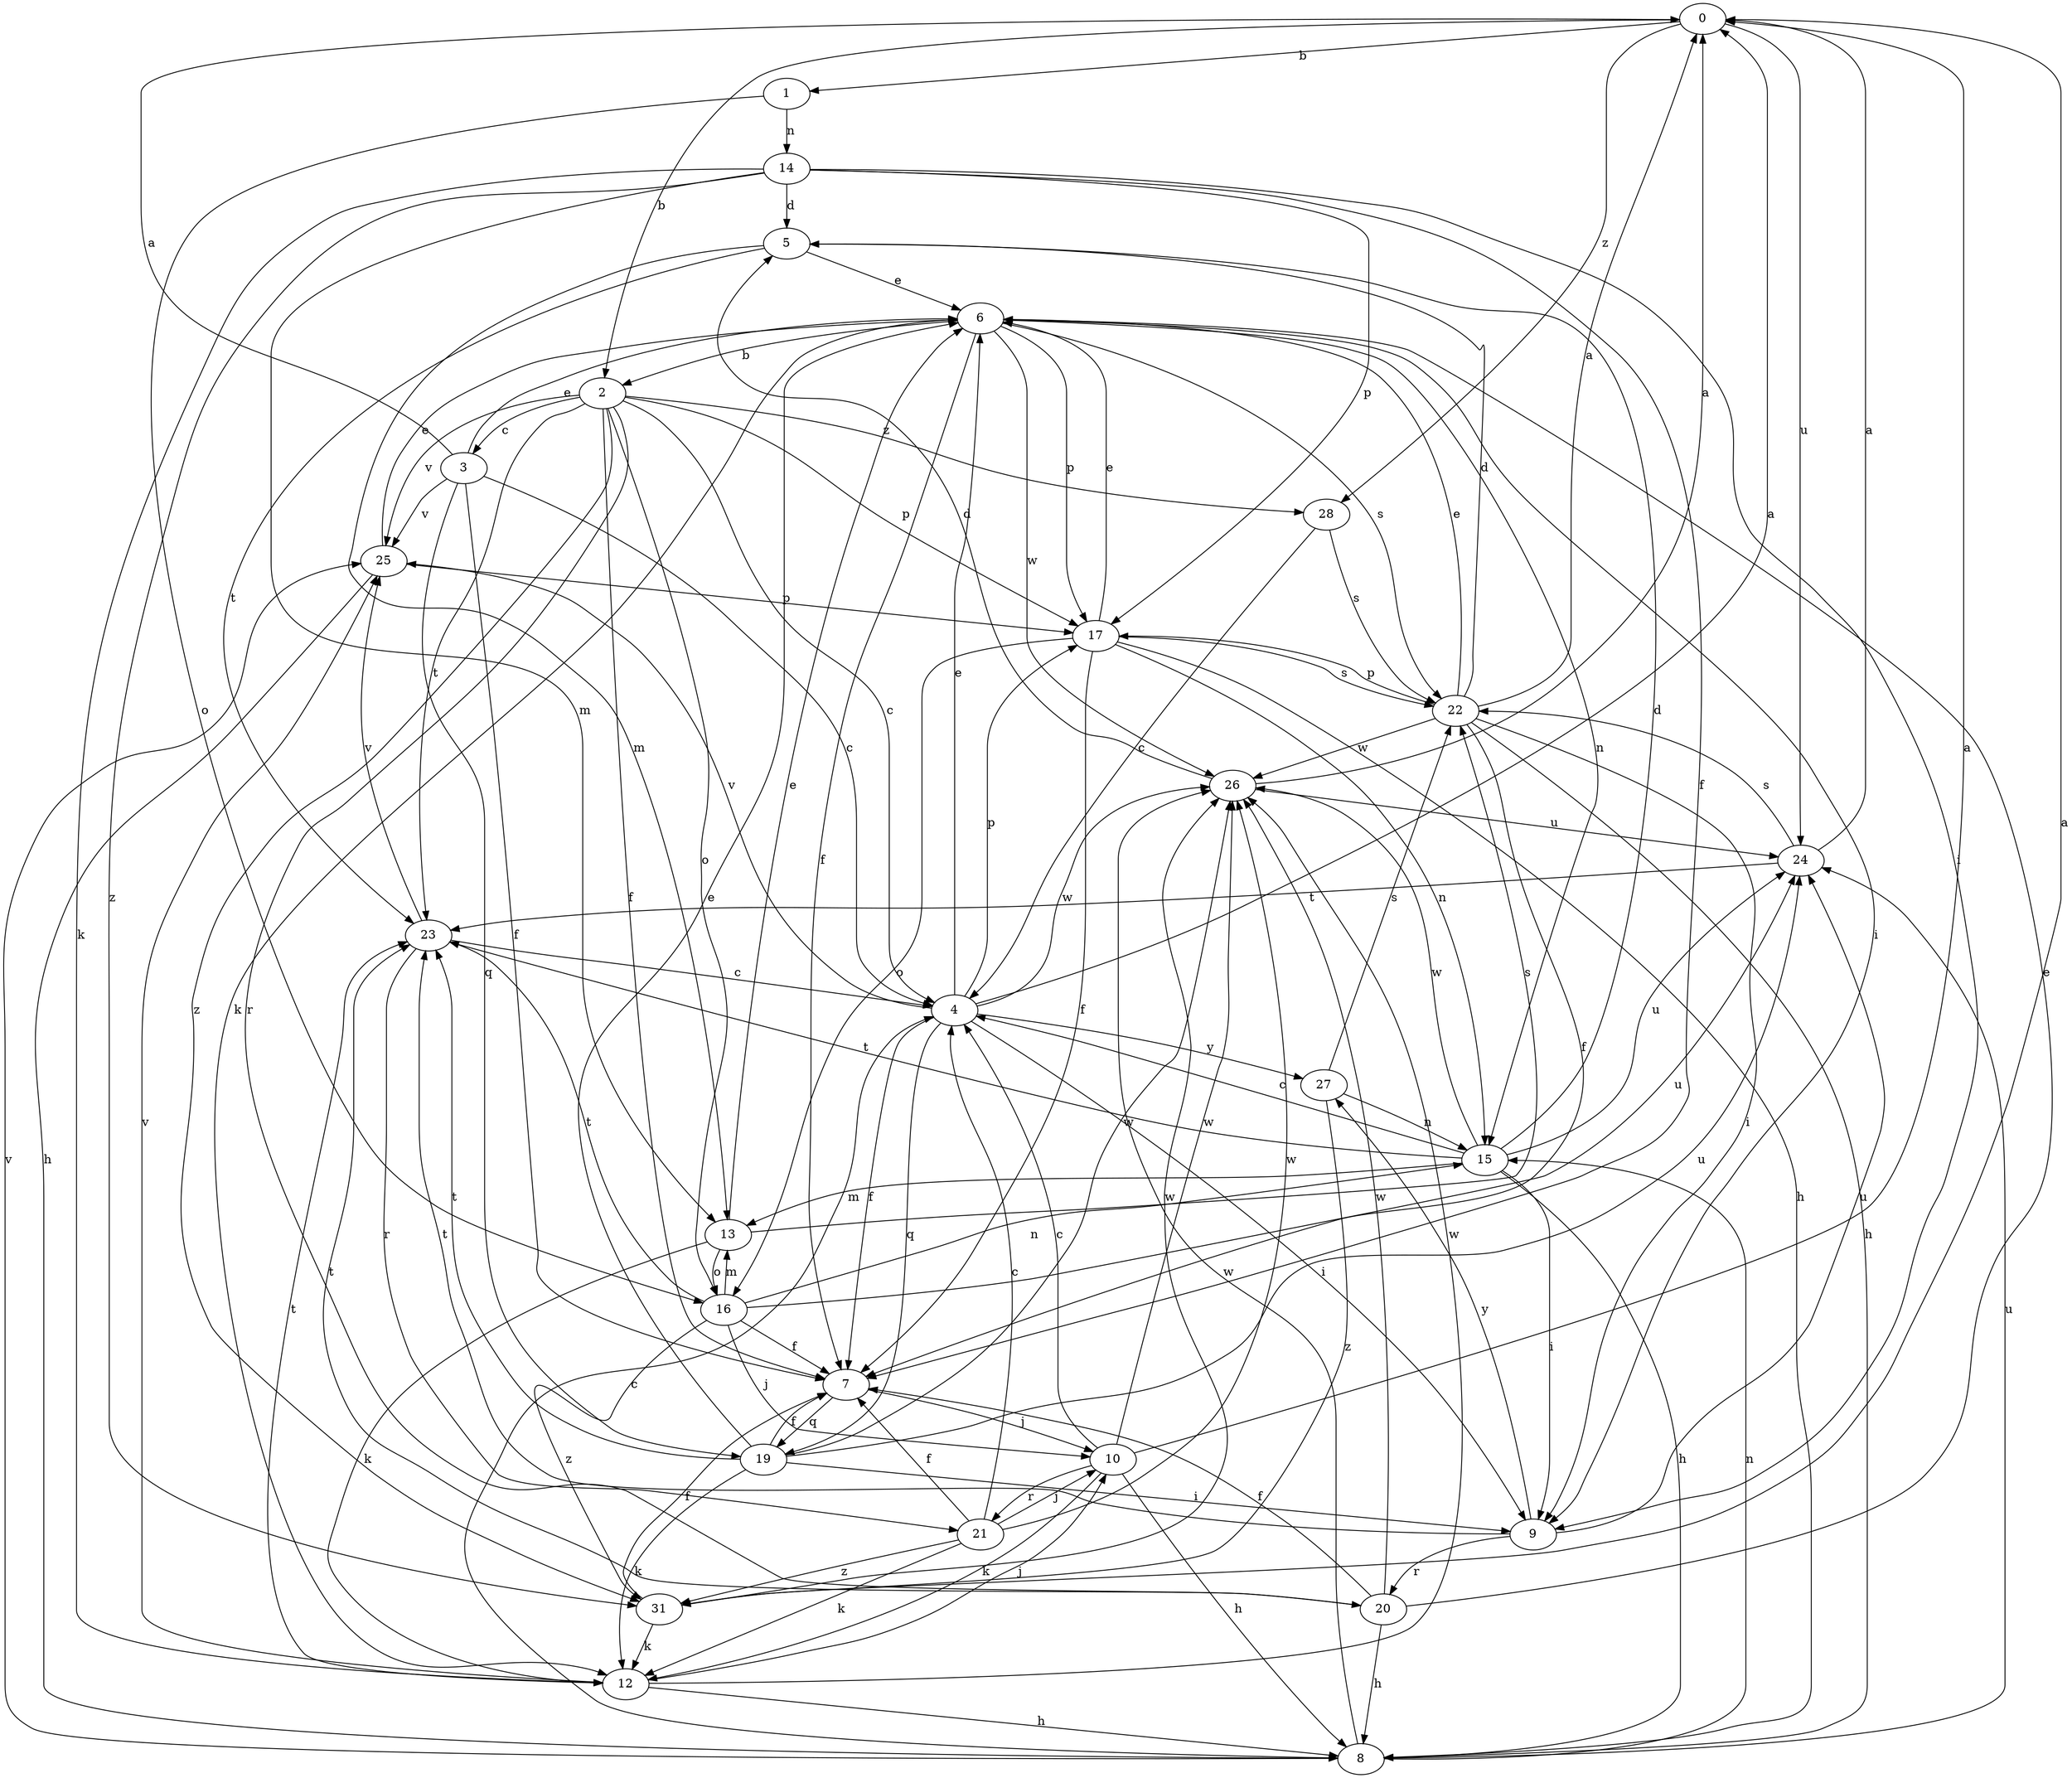 strict digraph  {
0;
1;
2;
3;
4;
5;
6;
7;
8;
9;
10;
12;
13;
14;
15;
16;
17;
19;
20;
21;
22;
23;
24;
25;
26;
27;
28;
31;
0 -> 1  [label=b];
0 -> 2  [label=b];
0 -> 24  [label=u];
0 -> 28  [label=z];
1 -> 14  [label=n];
1 -> 16  [label=o];
2 -> 3  [label=c];
2 -> 4  [label=c];
2 -> 7  [label=f];
2 -> 16  [label=o];
2 -> 17  [label=p];
2 -> 20  [label=r];
2 -> 23  [label=t];
2 -> 25  [label=v];
2 -> 28  [label=z];
2 -> 31  [label=z];
3 -> 0  [label=a];
3 -> 4  [label=c];
3 -> 6  [label=e];
3 -> 7  [label=f];
3 -> 19  [label=q];
3 -> 25  [label=v];
4 -> 0  [label=a];
4 -> 6  [label=e];
4 -> 7  [label=f];
4 -> 9  [label=i];
4 -> 17  [label=p];
4 -> 19  [label=q];
4 -> 25  [label=v];
4 -> 26  [label=w];
4 -> 27  [label=y];
5 -> 6  [label=e];
5 -> 13  [label=m];
5 -> 23  [label=t];
6 -> 2  [label=b];
6 -> 7  [label=f];
6 -> 9  [label=i];
6 -> 12  [label=k];
6 -> 15  [label=n];
6 -> 17  [label=p];
6 -> 22  [label=s];
6 -> 26  [label=w];
7 -> 10  [label=j];
7 -> 19  [label=q];
8 -> 4  [label=c];
8 -> 15  [label=n];
8 -> 24  [label=u];
8 -> 25  [label=v];
8 -> 26  [label=w];
9 -> 20  [label=r];
9 -> 23  [label=t];
9 -> 24  [label=u];
9 -> 27  [label=y];
10 -> 0  [label=a];
10 -> 4  [label=c];
10 -> 8  [label=h];
10 -> 12  [label=k];
10 -> 21  [label=r];
10 -> 26  [label=w];
12 -> 8  [label=h];
12 -> 10  [label=j];
12 -> 23  [label=t];
12 -> 25  [label=v];
12 -> 26  [label=w];
13 -> 6  [label=e];
13 -> 12  [label=k];
13 -> 16  [label=o];
13 -> 22  [label=s];
14 -> 5  [label=d];
14 -> 7  [label=f];
14 -> 9  [label=i];
14 -> 12  [label=k];
14 -> 13  [label=m];
14 -> 17  [label=p];
14 -> 31  [label=z];
15 -> 4  [label=c];
15 -> 5  [label=d];
15 -> 8  [label=h];
15 -> 9  [label=i];
15 -> 13  [label=m];
15 -> 23  [label=t];
15 -> 24  [label=u];
15 -> 26  [label=w];
16 -> 7  [label=f];
16 -> 10  [label=j];
16 -> 13  [label=m];
16 -> 15  [label=n];
16 -> 23  [label=t];
16 -> 24  [label=u];
16 -> 31  [label=z];
17 -> 6  [label=e];
17 -> 7  [label=f];
17 -> 8  [label=h];
17 -> 15  [label=n];
17 -> 16  [label=o];
17 -> 22  [label=s];
19 -> 6  [label=e];
19 -> 7  [label=f];
19 -> 9  [label=i];
19 -> 12  [label=k];
19 -> 23  [label=t];
19 -> 24  [label=u];
19 -> 26  [label=w];
20 -> 6  [label=e];
20 -> 7  [label=f];
20 -> 8  [label=h];
20 -> 23  [label=t];
20 -> 26  [label=w];
21 -> 4  [label=c];
21 -> 7  [label=f];
21 -> 10  [label=j];
21 -> 12  [label=k];
21 -> 26  [label=w];
21 -> 31  [label=z];
22 -> 0  [label=a];
22 -> 5  [label=d];
22 -> 6  [label=e];
22 -> 7  [label=f];
22 -> 8  [label=h];
22 -> 9  [label=i];
22 -> 17  [label=p];
22 -> 26  [label=w];
23 -> 4  [label=c];
23 -> 21  [label=r];
23 -> 25  [label=v];
24 -> 0  [label=a];
24 -> 22  [label=s];
24 -> 23  [label=t];
25 -> 6  [label=e];
25 -> 8  [label=h];
25 -> 17  [label=p];
26 -> 0  [label=a];
26 -> 5  [label=d];
26 -> 24  [label=u];
27 -> 15  [label=n];
27 -> 22  [label=s];
27 -> 31  [label=z];
28 -> 4  [label=c];
28 -> 22  [label=s];
31 -> 0  [label=a];
31 -> 7  [label=f];
31 -> 12  [label=k];
31 -> 26  [label=w];
}
